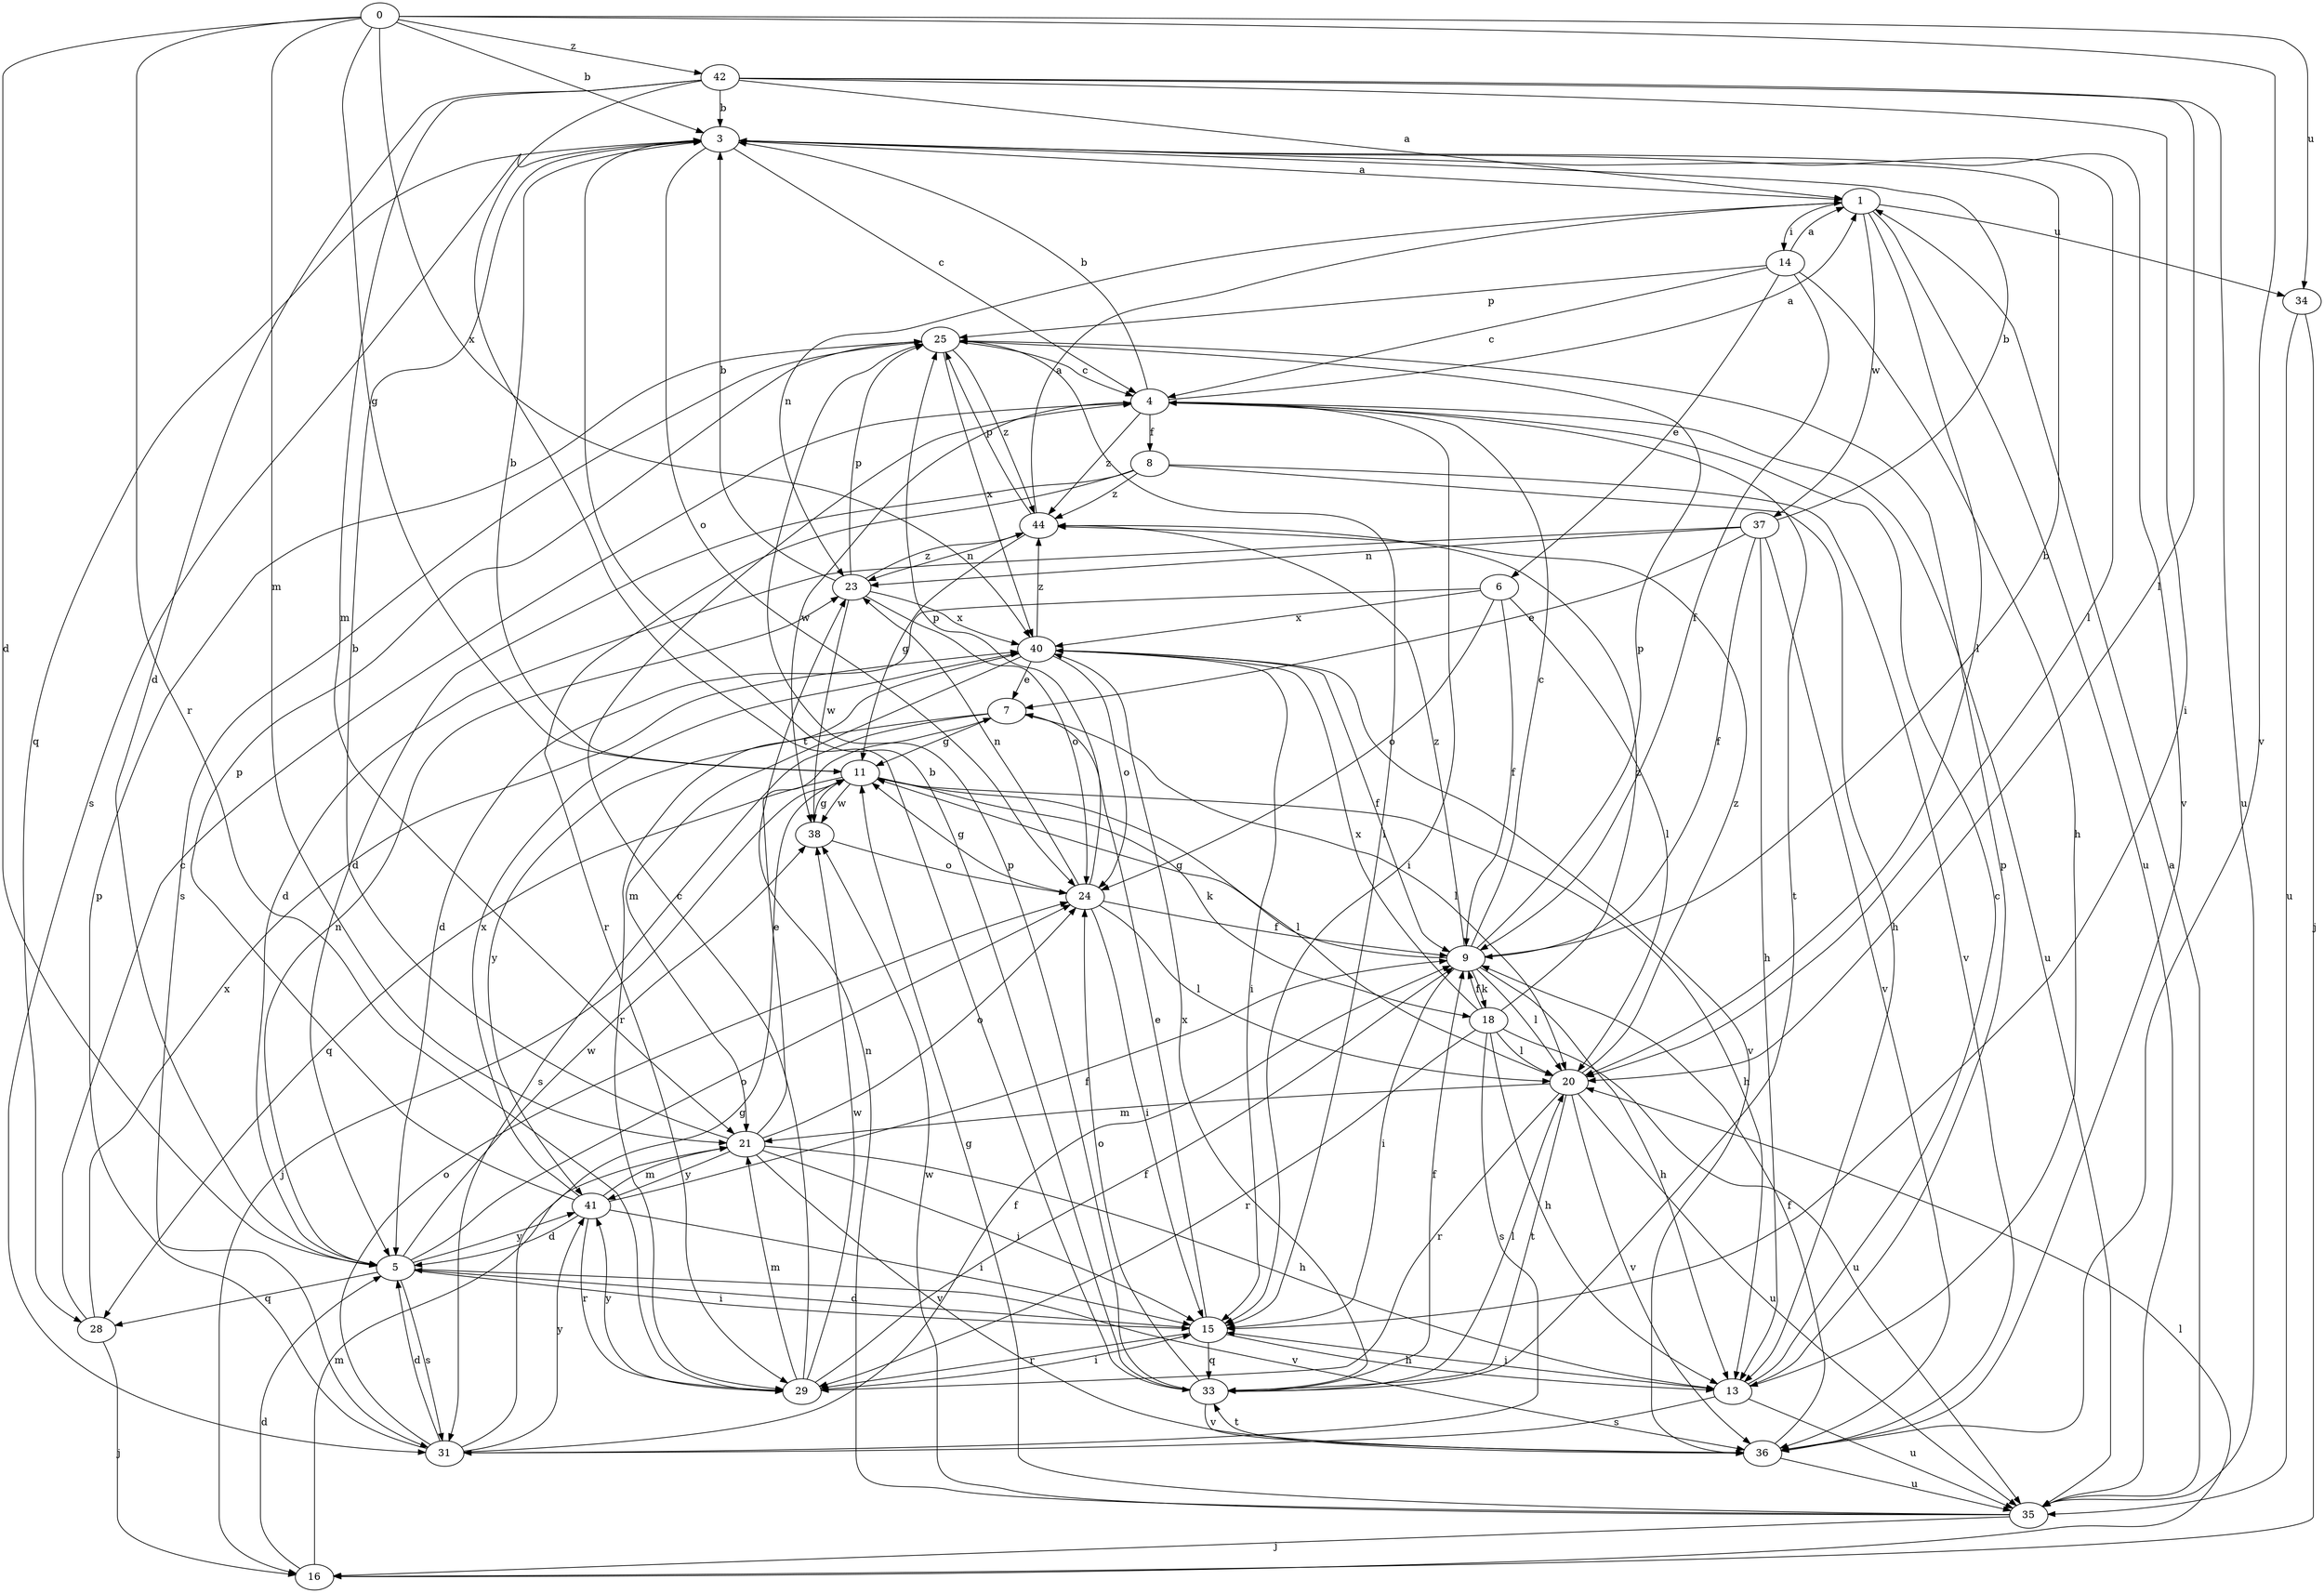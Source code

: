 strict digraph  {
0;
1;
3;
4;
5;
6;
7;
8;
9;
11;
13;
14;
15;
16;
18;
20;
21;
23;
24;
25;
28;
29;
31;
33;
34;
35;
36;
37;
38;
40;
41;
42;
44;
0 -> 3  [label=b];
0 -> 5  [label=d];
0 -> 11  [label=g];
0 -> 21  [label=m];
0 -> 29  [label=r];
0 -> 34  [label=u];
0 -> 36  [label=v];
0 -> 40  [label=x];
0 -> 42  [label=z];
1 -> 14  [label=i];
1 -> 20  [label=l];
1 -> 23  [label=n];
1 -> 34  [label=u];
1 -> 35  [label=u];
1 -> 37  [label=w];
3 -> 1  [label=a];
3 -> 4  [label=c];
3 -> 20  [label=l];
3 -> 24  [label=o];
3 -> 28  [label=q];
3 -> 31  [label=s];
3 -> 36  [label=v];
4 -> 1  [label=a];
4 -> 3  [label=b];
4 -> 8  [label=f];
4 -> 15  [label=i];
4 -> 33  [label=t];
4 -> 35  [label=u];
4 -> 38  [label=w];
4 -> 44  [label=z];
5 -> 15  [label=i];
5 -> 23  [label=n];
5 -> 24  [label=o];
5 -> 28  [label=q];
5 -> 31  [label=s];
5 -> 36  [label=v];
5 -> 38  [label=w];
5 -> 41  [label=y];
6 -> 5  [label=d];
6 -> 9  [label=f];
6 -> 20  [label=l];
6 -> 24  [label=o];
6 -> 40  [label=x];
7 -> 11  [label=g];
7 -> 20  [label=l];
7 -> 31  [label=s];
7 -> 41  [label=y];
8 -> 5  [label=d];
8 -> 13  [label=h];
8 -> 29  [label=r];
8 -> 36  [label=v];
8 -> 44  [label=z];
9 -> 3  [label=b];
9 -> 4  [label=c];
9 -> 11  [label=g];
9 -> 13  [label=h];
9 -> 15  [label=i];
9 -> 18  [label=k];
9 -> 20  [label=l];
9 -> 25  [label=p];
9 -> 44  [label=z];
11 -> 3  [label=b];
11 -> 13  [label=h];
11 -> 16  [label=j];
11 -> 18  [label=k];
11 -> 20  [label=l];
11 -> 28  [label=q];
11 -> 38  [label=w];
13 -> 4  [label=c];
13 -> 15  [label=i];
13 -> 25  [label=p];
13 -> 31  [label=s];
13 -> 35  [label=u];
14 -> 1  [label=a];
14 -> 4  [label=c];
14 -> 6  [label=e];
14 -> 9  [label=f];
14 -> 13  [label=h];
14 -> 25  [label=p];
15 -> 5  [label=d];
15 -> 7  [label=e];
15 -> 13  [label=h];
15 -> 29  [label=r];
15 -> 33  [label=q];
16 -> 5  [label=d];
16 -> 20  [label=l];
16 -> 21  [label=m];
18 -> 9  [label=f];
18 -> 13  [label=h];
18 -> 20  [label=l];
18 -> 29  [label=r];
18 -> 31  [label=s];
18 -> 35  [label=u];
18 -> 40  [label=x];
18 -> 44  [label=z];
20 -> 21  [label=m];
20 -> 29  [label=r];
20 -> 33  [label=t];
20 -> 35  [label=u];
20 -> 36  [label=v];
20 -> 44  [label=z];
21 -> 3  [label=b];
21 -> 7  [label=e];
21 -> 13  [label=h];
21 -> 15  [label=i];
21 -> 24  [label=o];
21 -> 36  [label=v];
21 -> 41  [label=y];
23 -> 3  [label=b];
23 -> 24  [label=o];
23 -> 25  [label=p];
23 -> 38  [label=w];
23 -> 40  [label=x];
23 -> 44  [label=z];
24 -> 9  [label=f];
24 -> 11  [label=g];
24 -> 15  [label=i];
24 -> 20  [label=l];
24 -> 23  [label=n];
24 -> 25  [label=p];
25 -> 4  [label=c];
25 -> 15  [label=i];
25 -> 31  [label=s];
25 -> 40  [label=x];
25 -> 44  [label=z];
28 -> 4  [label=c];
28 -> 16  [label=j];
28 -> 40  [label=x];
29 -> 4  [label=c];
29 -> 9  [label=f];
29 -> 15  [label=i];
29 -> 21  [label=m];
29 -> 38  [label=w];
29 -> 41  [label=y];
31 -> 5  [label=d];
31 -> 9  [label=f];
31 -> 11  [label=g];
31 -> 24  [label=o];
31 -> 25  [label=p];
31 -> 41  [label=y];
33 -> 3  [label=b];
33 -> 9  [label=f];
33 -> 20  [label=l];
33 -> 24  [label=o];
33 -> 25  [label=p];
33 -> 36  [label=v];
33 -> 40  [label=x];
34 -> 16  [label=j];
34 -> 35  [label=u];
35 -> 1  [label=a];
35 -> 11  [label=g];
35 -> 16  [label=j];
35 -> 23  [label=n];
35 -> 38  [label=w];
36 -> 9  [label=f];
36 -> 33  [label=t];
36 -> 35  [label=u];
37 -> 3  [label=b];
37 -> 5  [label=d];
37 -> 7  [label=e];
37 -> 9  [label=f];
37 -> 13  [label=h];
37 -> 23  [label=n];
37 -> 36  [label=v];
38 -> 11  [label=g];
38 -> 24  [label=o];
40 -> 7  [label=e];
40 -> 9  [label=f];
40 -> 15  [label=i];
40 -> 21  [label=m];
40 -> 24  [label=o];
40 -> 29  [label=r];
40 -> 36  [label=v];
40 -> 44  [label=z];
41 -> 5  [label=d];
41 -> 9  [label=f];
41 -> 15  [label=i];
41 -> 21  [label=m];
41 -> 25  [label=p];
41 -> 29  [label=r];
41 -> 40  [label=x];
42 -> 1  [label=a];
42 -> 3  [label=b];
42 -> 5  [label=d];
42 -> 15  [label=i];
42 -> 20  [label=l];
42 -> 21  [label=m];
42 -> 33  [label=t];
42 -> 35  [label=u];
44 -> 1  [label=a];
44 -> 11  [label=g];
44 -> 23  [label=n];
44 -> 25  [label=p];
}
